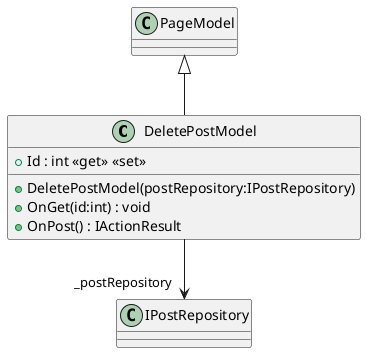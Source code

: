 @startuml
class DeletePostModel {
    + DeletePostModel(postRepository:IPostRepository)
    + Id : int <<get>> <<set>>
    + OnGet(id:int) : void
    + OnPost() : IActionResult
}
PageModel <|-- DeletePostModel
DeletePostModel --> "_postRepository" IPostRepository
@enduml
